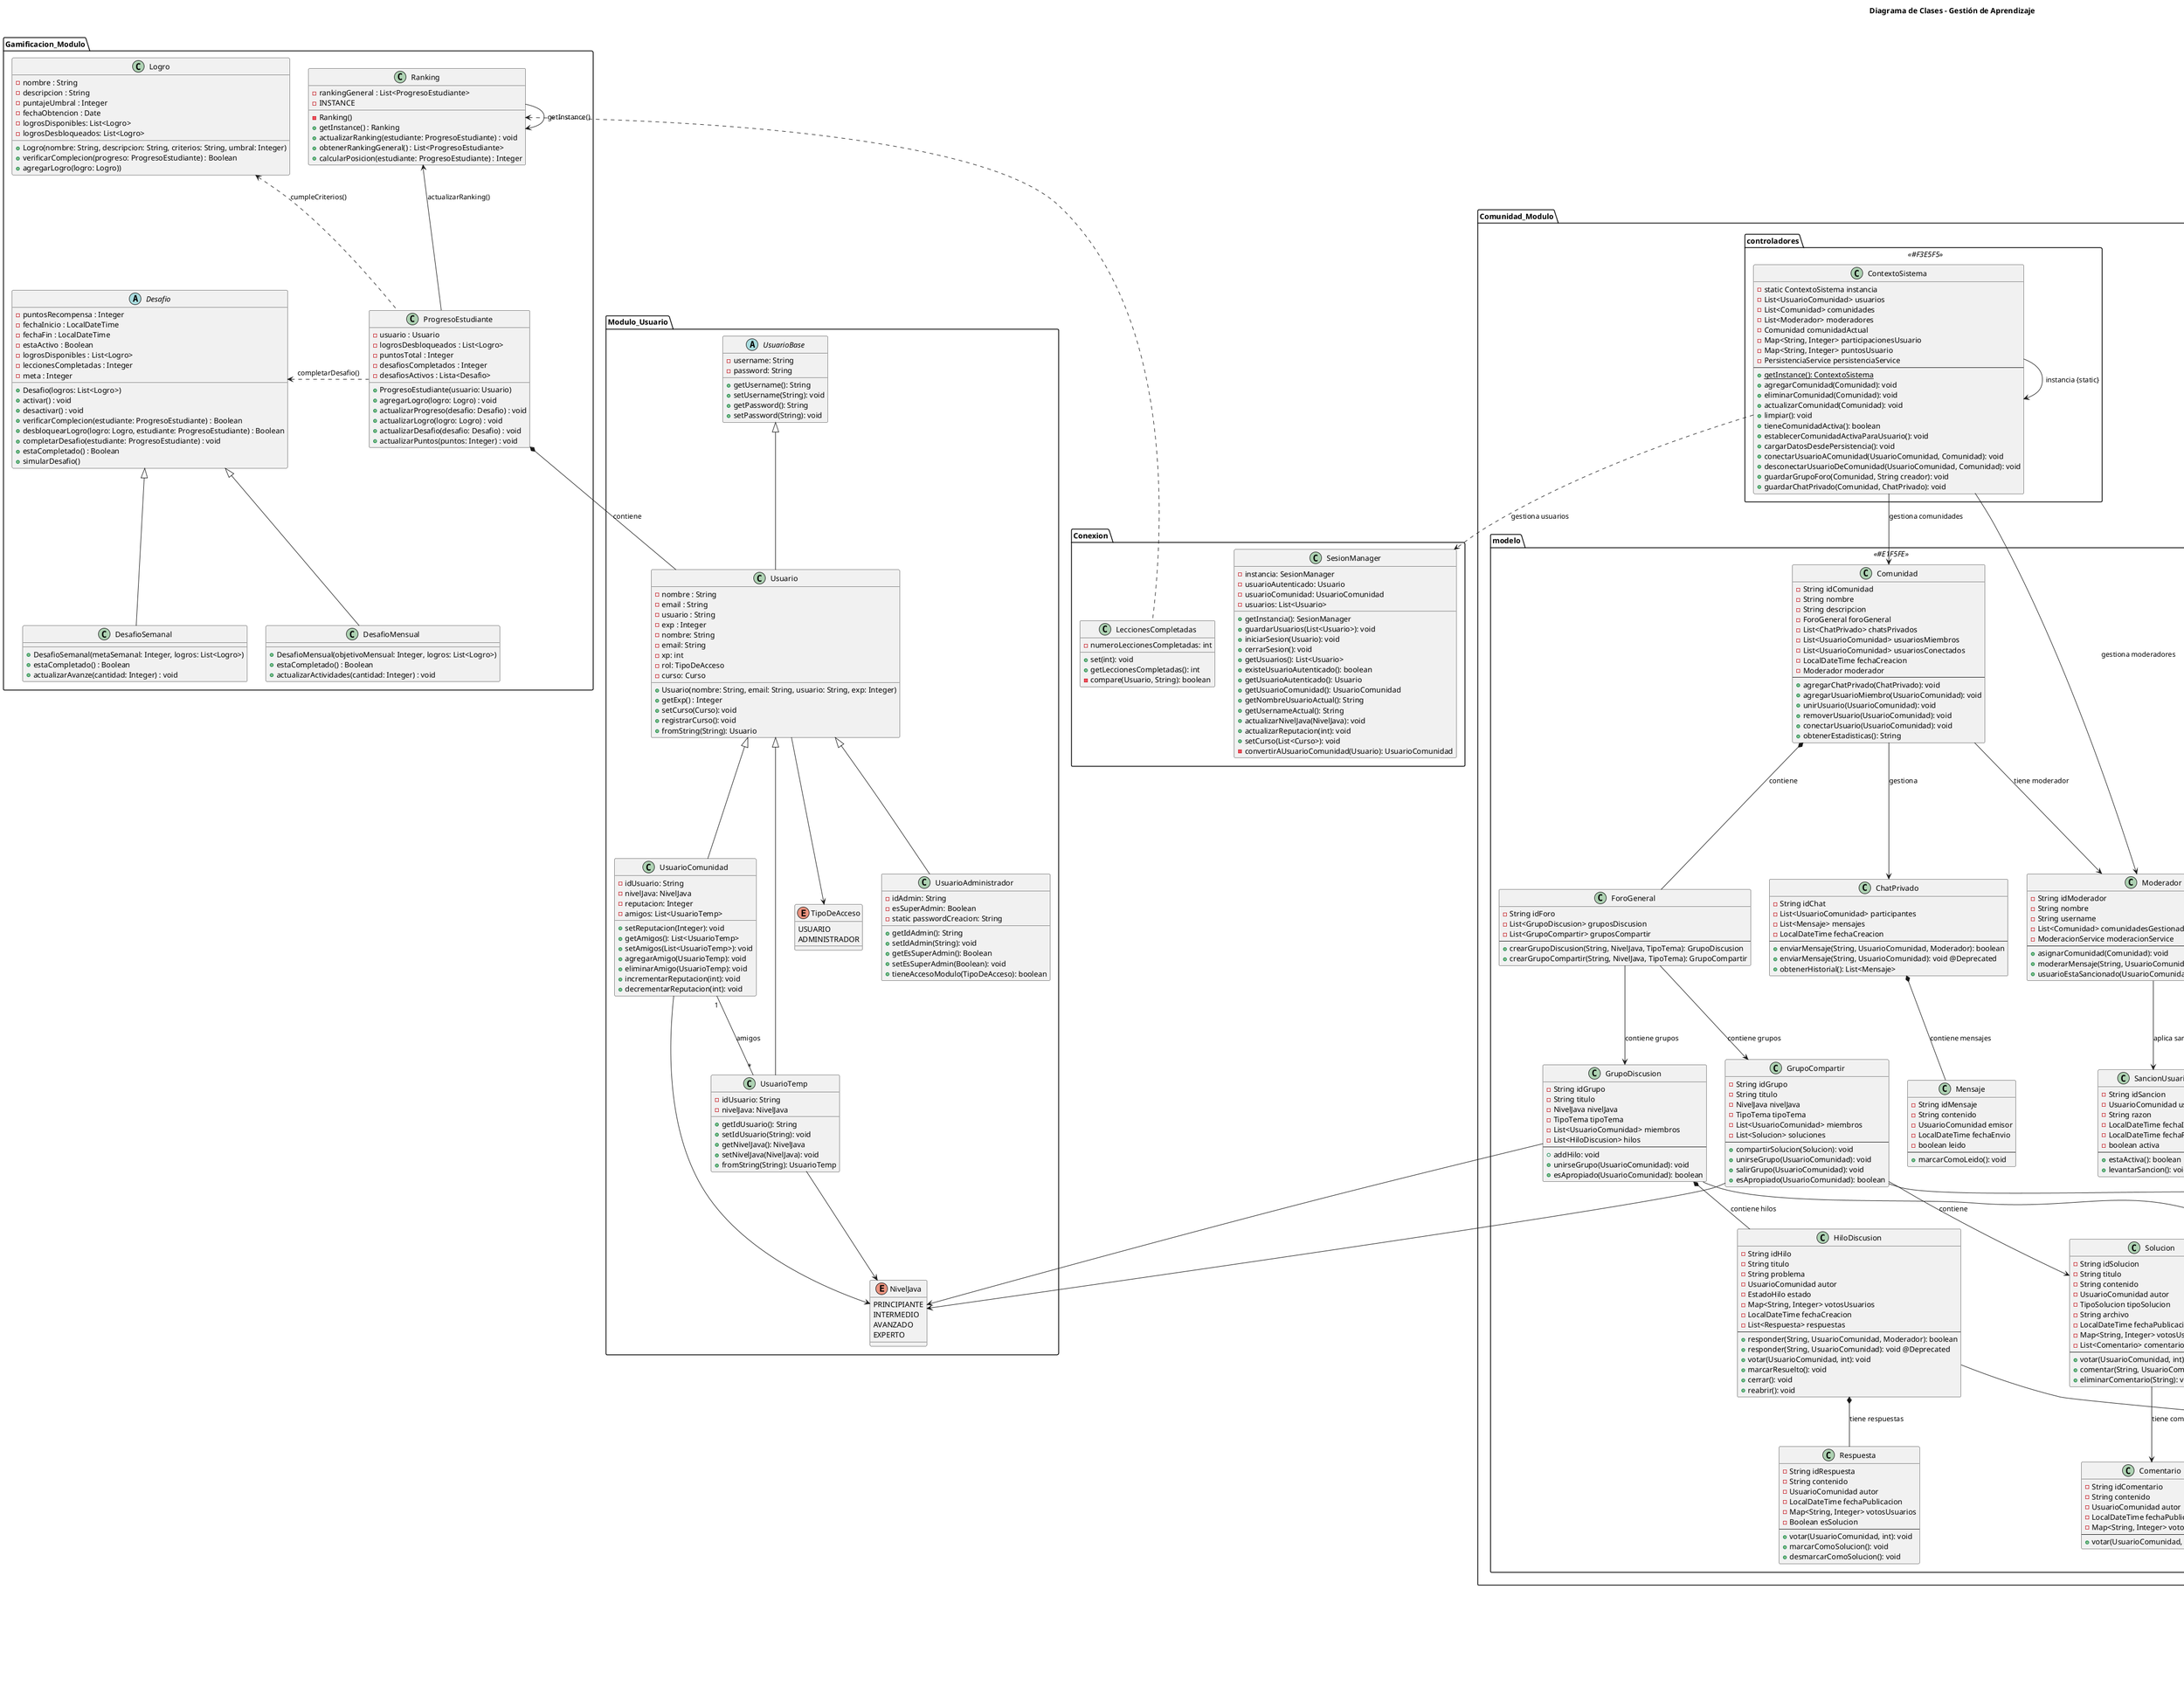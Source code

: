 '*********************************'
@startuml Hello_Code
'Modulo Gamificacion'
package Modulo_Usuario {

    class Usuario {
            - nombre : String
            - email : String
            - usuario : String
            - exp : Integer
            + Usuario(nombre: String, email: String, usuario: String, exp: Integer)
            + getExp() : Integer
        }

}

package "Gamificacion_Modulo" {

    class Logro {
        - nombre : String
        - descripcion : String
        - puntajeUmbral : Integer
        - fechaObtencion : Date
        - logrosDisponibles: List<Logro>
        - logrosDesbloqueados: List<Logro>
        + Logro(nombre: String, descripcion: String, criterios: String, umbral: Integer)
        + verificarComplecion(progreso: ProgresoEstudiante) : Boolean
        'Hablar de agregarLogro
        +agregarLogro(logro: Logro))
    }

    abstract class Desafio {
        - puntosRecompensa : Integer
        - fechaInicio : LocalDateTime
        - fechaFin : LocalDateTime
        - estaActivo : Boolean
        - logrosDisponibles : List<Logro>
        - leccionesCompletadas : Integer
        - meta : Integer
        'Cual es la diferencia entre verificarComplecion y estaCompletado?
        + Desafio(logros: List<Logro>)
        + activar() : void
        + desactivar() : void
        + verificarComplecion(estudiante: ProgresoEstudiante) : Boolean
        + desbloquearLogro(logro: Logro, estudiante: ProgresoEstudiante) : Boolean
        + completarDesafio(estudiante: ProgresoEstudiante) : void
        + estaCompletado() : Boolean
        + simularDesafio()
    }

    class DesafioSemanal {

        + DesafioSemanal(metaSemanal: Integer, logros: List<Logro>)
        + estaCompletado() : Boolean
        + actualizarAvanze(cantidad: Integer) : void
    }

    class DesafioMensual {

        + DesafioMensual(objetivoMensual: Integer, logros: List<Logro>)
        + estaCompletado() : Boolean
        + actualizarActividades(cantidad: Integer) : void
    }

    class ProgresoEstudiante {
        - usuario : Usuario
        - logrosDesbloqueados : List<Logro>
        - puntosTotal : Integer
        - desafiosCompletados : Integer
        - desafiosActivos : Lista<Desafio>

        + ProgresoEstudiante(usuario: Usuario)
        + agregarLogro(logro: Logro) : void
        + actualizarProgreso(desafio: Desafio) : void
        + actualizarLogro(logro: Logro) : void
        + actualizarDesafio(desafio: Desafio) : void
        + actualizarPuntos(puntos: Integer) : void
    }

    class Ranking {
        - rankingGeneral : List<ProgresoEstudiante>
        -INSTANCE
        - Ranking()
        + getInstance() : Ranking
        + actualizarRanking(estudiante: ProgresoEstudiante) : void
        + obtenerRankingGeneral() : List<ProgresoEstudiante>
        + calcularPosicion(estudiante: ProgresoEstudiante) : Integer
    }
    Ranking ->Ranking: getInstance()
    ' Relaciones de Herencia
    Desafio <|-- DesafioSemanal
    Desafio <|-- DesafioMensual

    ' Relaciones de Composición
    ProgresoEstudiante *-- Usuario : "contiene"


    ' Relaciones de Dependencia
    Logro <.. ProgresoEstudiante : "cumpleCriterios()"
    Desafio <. ProgresoEstudiante : "completarDesafio()"
    Ranking <-- ProgresoEstudiante : "actualizarRanking()"

}

'Modulo Comunidad'
!define ENTITY_COLOR #E1F5FE
!define ENUM_COLOR #FFF3E0
!define CONTROLLER_COLOR #F3E5F5
!define INTERFACE_COLOR #FFFDE7

package "Comunidad_Modulo" {

    package "modelo" <<ENTITY_COLOR>> {

        class Comunidad {
            - String idComunidad
            - String nombre
            - String descripcion
            - ForoGeneral foroGeneral
            - List<ChatPrivado> chatsPrivados
            - List<UsuarioComunidad> usuariosMiembros
            - List<UsuarioComunidad> usuariosConectados
            - LocalDateTime fechaCreacion
            - Moderador moderador
            --
            + agregarChatPrivado(ChatPrivado): void
            + agregarUsuarioMiembro(UsuarioComunidad): void
            + unirUsuario(UsuarioComunidad): void
            + removerUsuario(UsuarioComunidad): void
            + conectarUsuario(UsuarioComunidad): void
            + obtenerEstadisticas(): String
        }

        class ForoGeneral {
            - String idForo
            - List<GrupoDiscusion> gruposDiscusion
            - List<GrupoCompartir> gruposCompartir
            --
            + crearGrupoDiscusion(String, NivelJava, TipoTema): GrupoDiscusion
            + crearGrupoCompartir(String, NivelJava, TipoTema): GrupoCompartir
        }

        class GrupoDiscusion {
            - String idGrupo
            - String titulo
            - NivelJava nivelJava
            - TipoTema tipoTema
            - List<UsuarioComunidad> miembros
            - List<HiloDiscusion> hilos
            --
            + addHilo: void
            + unirseGrupo(UsuarioComunidad): void
            + esApropiado(UsuarioComunidad): boolean
        }

        class GrupoCompartir {
            - String idGrupo
            - String titulo
            - NivelJava nivelJava
            - TipoTema tipoTema
            - List<UsuarioComunidad> miembros
            - List<Solucion> soluciones
            --
            + compartirSolucion(Solucion): void
            + unirseGrupo(UsuarioComunidad): void
            + salirGrupo(UsuarioComunidad): void
            + esApropiado(UsuarioComunidad): boolean
        }

        class HiloDiscusion {
            - String idHilo
            - String titulo
            - String problema
            - UsuarioComunidad autor
            - EstadoHilo estado
            - Map<String, Integer> votosUsuarios
            - LocalDateTime fechaCreacion
            - List<Respuesta> respuestas
            --
            + responder(String, UsuarioComunidad, Moderador): boolean
            + responder(String, UsuarioComunidad): void @Deprecated
            + votar(UsuarioComunidad, int): void
            + marcarResuelto(): void
            + cerrar(): void
            + reabrir(): void
        }

        class Respuesta {
            - String idRespuesta
            - String contenido
            - UsuarioComunidad autor
            - LocalDateTime fechaPublicacion
            - Map<String, Integer> votosUsuarios
            - Boolean esSolucion
            --
            + votar(UsuarioComunidad, int): void
            + marcarComoSolucion(): void
            + desmarcarComoSolucion(): void
        }

        class ChatPrivado {
            - String idChat
            - List<UsuarioComunidad> participantes
            - List<Mensaje> mensajes
            - LocalDateTime fechaCreacion
            --
            + enviarMensaje(String, UsuarioComunidad, Moderador): boolean
            + enviarMensaje(String, UsuarioComunidad): void @Deprecated
            + obtenerHistorial(): List<Mensaje>
        }

        class Mensaje {
            - String idMensaje
            - String contenido
            - UsuarioComunidad emisor
            - LocalDateTime fechaEnvio
            - boolean leido
            --
            + marcarComoLeido(): void
        }

        class Solucion {
            - String idSolucion
            - String titulo
            - String contenido
            - UsuarioComunidad autor
            - TipoSolucion tipoSolucion
            - String archivo
            - LocalDateTime fechaPublicacion
            - Map<String, Integer> votosUsuarios
            - List<Comentario> comentarios
            --
            + votar(UsuarioComunidad, int): void
            + comentar(String, UsuarioComunidad): void
            + eliminarComentario(String): void
        }

        class Comentario {
            - String idComentario
            - String contenido
            - UsuarioComunidad autor
            - LocalDateTime fechaPublicacion
            - Map<String, Integer> votosUsuarios
            --
            + votar(UsuarioComunidad, int): void
        }

        class Moderador {
            - String idModerador
            - String nombre
            - String username
            - List<Comunidad> comunidadesGestionadas
            - ModeracionService moderacionService
            --
            + asignarComunidad(Comunidad): void
            + moderarMensaje(String, UsuarioComunidad): ResultadoModeracion
            + usuarioEstaSancionado(UsuarioComunidad usuario)
        }

        class SancionUsuario {
            - String idSancion
            - UsuarioComunidad usuario
            - String razon
            - LocalDateTime fechaInicio
            - LocalDateTime fechaFin
            - boolean activa
            --
            + estaActiva(): boolean
            + levantarSancion(): void
        }
    }

    package "enums" <<ENUM_COLOR>> {
        enum TipoTema {
            SINTAXIS
            POO
            ESTRUCTURAS_DATOS
            ALGORITMOS
            EXCEPCIONES
            FRAMEWORKS
        }

        enum EstadoHilo {
            ABIERTO
            CERRADO
            RESUELTO
        }

        enum TipoSolucion {
            CODIGO
            IMAGEN
            TEXTO
        }

        enum TipoInfraccion {
            LENGUAJE_OFENSIVO
            SPAM
            CAPS_LOCK
            REPETICION
            FUERA_TEMA
            NINGUNA
        }

    }

    package "controladores" <<CONTROLLER_COLOR>> {
        class ContextoSistema {
            - static ContextoSistema instancia
            - List<UsuarioComunidad> usuarios
            - List<Comunidad> comunidades
            - List<Moderador> moderadores
            - Comunidad comunidadActual
            - Map<String, Integer> participacionesUsuario
            - Map<String, Integer> puntosUsuario
            - PersistenciaService persistenciaService
            --
            + getInstance(): ContextoSistema {static}
            + agregarComunidad(Comunidad): void
            + eliminarComunidad(Comunidad): void
            + actualizarComunidad(Comunidad): void
            + limpiar(): void
            + tieneComunidadActiva(): boolean
            + establecerComunidadActivaParaUsuario(): void
            + cargarDatosDesdePersistencia(): void
            + conectarUsuarioAComunidad(UsuarioComunidad, Comunidad): void
            + desconectarUsuarioDeComunidad(UsuarioComunidad, Comunidad): void
            + guardarGrupoForo(Comunidad, String creador): void
            + guardarChatPrivado(Comunidad, ChatPrivado): void
        }
    }

}


' Relaciones principales del modelo - Simplificadas
Comunidad *-- ForoGeneral : "contiene"
Comunidad --> ChatPrivado : "gestiona"

Comunidad --> Moderador : "tiene moderador"

ForoGeneral --> GrupoDiscusion : "contiene grupos"
ForoGeneral --> GrupoCompartir : "contiene grupos"

GrupoDiscusion *-- HiloDiscusion : "contiene hilos"
GrupoCompartir --> Solucion : "contiene"

HiloDiscusion *-- Respuesta : "tiene respuestas"


ChatPrivado *-- Mensaje : "contiene mensajes"


Solucion --> Comentario : "tiene comentarios"



Moderador --> SancionUsuario : "aplica sanciones"


' Relaciones con enums - Simplificadas
GrupoDiscusion --> TipoTema

GrupoCompartir --> TipoTema

HiloDiscusion --> EstadoHilo
Solucion --> TipoSolucion

' Relaciones de controladores - Simplificadas

ContextoSistema --> Comunidad : "gestiona comunidades"
ContextoSistema --> Moderador : "gestiona moderadores"
ContextoSistema --> ContextoSistema : "instancia {static}"


'Modulo Ejercicios'
package "EjerciciosIteractivos_Modulo.Logic" {
    ' Interfaces
    interface EvaluadorRespuestas {
        + evaluarRespuestas(ArrayList<Respuesta>): ResultadoDeEvaluacion
    }

    interface Respuesta {
        + getRespuesta(): Object
    }

    ' Enums
    enum NivelDificultad {
        PRINCIPIANTE
        BASICO
        INTERMEDIO
        AVANZADO
        EXPERTO
        --
        + getDescripcion(): String
    }

    enum Lenguaje {
        JAVA
        PYTHON
        C
        PHP
    }

    ' Clases de Evaluación
    class ResultadoDeEvaluacion {
        - porcentajeDeAcerto: double
        --
        + ResultadoDeEvaluacion(porcentajeDeAcerto: double)
        + getPorcentajeDeAcerto(): double
    }

    class RespuestaString {
        - respuesta: String
        --
        + RespuestaString(respuesta: String)
        + getRespuesta(): Object
    }

    ' Clases de Ejercicios
    abstract class EjercicioBase {
        # instruccion: String
        # respuestasCorrectas: ArrayList<String>
        # nivelDificultad: NivelDificultad
        # lenguaje: Lenguaje
        --
        + EjercicioBase(instruccion, respuestasCorrectas, nivelDificultad, lenguaje)
        + getInstruccion(): String
        + getNivel(): NivelDificultad
        + getLenguaje(): Lenguaje
        + {abstract} evaluarRespuestas(ArrayList<Respuesta>): ResultadoDeEvaluacion
    }

    class EjercicioSeleccion {
        - opcionesDeSeleccion: ArrayList<String>
        --
        + getListOpciones(): ArrayList<String>
        + getOpcion(numOpcion: int): String
        + obtenerRespuestasCorrectas(): ArrayList<String>
        + evaluarRespuestas(ArrayList<Respuesta>): ResultadoDeEvaluacion
    }

    class EjercicioSeleccionBuilder {
        - instruccion: String
        - opcionesDeSeleccion: ArrayList<String>
        - respuestasCorrectas: ArrayList<String>
        - nivelDificultad: NivelDificultad
        - lenguaje: Lenguaje
        --
        + conInstruccion(instruccion: String): Builder
        + conOpcion(opcion: String): Builder
        + conOpciones(opciones: ArrayList<String>): Builder
        + conRespuestaCorrecta(respuestaCorrecta: String): Builder
        + conRespuestasCorrectas(respuestasCorrectas: ArrayList<String>): Builder
        + conNivel(nivelDificultad: NivelDificultad): Builder
        + conLenguaje(lenguaje: Lenguaje): Builder
        + construir(): EjercicioSeleccion
    }

    class EjercicioCompletarCodigo {
        - codigoIncompleto: String
        - partesFaltantes: ArrayList<String>
        - respuestasEsperadas: ArrayList<String>
        --
        + obtenerCodigoIncompleto(): String
        + obtenerPartesFaltantes(): ArrayList<String>
        + obtenerRespuestasEsperadas(): ArrayList<String>
        + obtenerNumeroPartesFaltantes(): int
        + evaluarRespuestas(ArrayList<Respuesta>): ResultadoDeEvaluacion
    }

    class EjercicioCompletarCodigoBuilder {
        - instruccion: String
        - codigoIncompleto: String
        - partesFaltantes: ArrayList<String>
        - respuestasEsperadas: ArrayList<String>
        - nivelDificultad: NivelDificultad
        - lenguaje: Lenguaje
        --
        + conInstruccion(instruccion: String): Builder
        + conCodigoIncompleto(codigoIncompleto: String): Builder
        + conParteFaltante(parteFaltante: String): Builder
        + conPartesFaltantes(partesFaltantes: ArrayList<String>): Builder
        + conRespuestaEsperada(respuestaEsperada: String): Builder
        + conRespuestasEsperadas(respuestasEsperadas: ArrayList<String>): Builder
        + conNivel(nivelDificultad: NivelDificultad): Builder
        + conLenguaje(lenguaje: Lenguaje): Builder
        + construir(): EjercicioCompletarCodigo
    }


' Relaciones de Implementación (Dependencia)
EjercicioBase ..|> EvaluadorRespuestas
RespuestaString ..|> Respuesta

' Relaciones de Herencia (Dependencia)
EjercicioSeleccion --|> EjercicioBase
EjercicioCompletarCodigo --|> EjercicioBase

' Relaciones de Composición (Composición fuerte - ciclo de vida compartido)
EjercicioBase --> NivelDificultad : "tiene"
EjercicioBase --> Lenguaje : "tiene"


' Relaciones de Asociación (Uso temporal)
EvaluadorRespuestas ..> Respuesta : "evalúa"
EvaluadorRespuestas ..> ResultadoDeEvaluacion : "retorna"

' Relaciones de Builder (Asociación de creación)
EjercicioSeleccionBuilder ..> EjercicioSeleccion : "construye"
EjercicioCompletarCodigoBuilder ..> EjercicioCompletarCodigo : "construye"
}

'Modulo Gestion de Aprendizaje'
title Diagrama de Clases - Gestión de Aprendizaje
package "GestionDeAprendizaje"{
    package "Logica" {
        class AprendizajeManager <<singleton>> {
            - static AprendizajeManager instancia
            - List<Curso> cursos
            --
            - AprendizajeManager()
            + static AprendizajeManager getInstancia()
            + void construirDatosDePrueba()
            + List<Curso> getCursos()
        }

        class Curso <<Entidad>> {
            - String id
            - String nombre
            - String descripcion
            - List<Ruta> rutas
            --
            + Curso(String id, String nombre, String descripcion)
            + void agregarRuta(Ruta ruta)
            + String getId()
            + String getNombre()
            + String getDescripcion()
            + List<Ruta> getRutas()
        }

        class Ruta <<Entidad>> {
            - String id
            - String nombre
            - String nivel
            - List<NodoRuta> nodos
            --
            + Ruta(String id, String nombre, String nivel)
            + void agregarNodo(NodoRuta nodo)
            + String getId()
            + String getNombre()
            + String getNivel()
            + List<NodoRuta> getNodos()
        }

        class NodoRuta <<Entidad>> {
            - int orden
            - boolean completado
            - Leccion leccion
            - List<RecursoAprendizaje> materialDeApoyo
            --
            + NodoRuta(int orden, Leccion leccion)
            + void agregarMaterialDeApoyo(RecursoAprendizaje recurso)
            + int getOrden()
            + boolean isCompletado()
            + void marcarComoCompletado()
            + Leccion getLeccion()
            + List<RecursoAprendizaje> getMaterialDeApoyo()
        }

        class ProgresoLecciones <<util>> {
            - static int leccionesCompletadas
            --
            + static void incrementarLeccionesCompletadas()
            + static int getLeccionesCompletadas()
        }
    }

    package "Modelo" {
        class RecursoAprendizaje <<abstract>> {
            - String titulo
            - String url
            - String tipo
            --
            + RecursoAprendizaje(String titulo, String url, String tipo)
            + String getTitulo()
            + String getUrl()
            + String getTipo()
        }

        class Articulo
        class DocumentoPDF
        class Video

        RecursoAprendizaje <|-- Articulo
        RecursoAprendizaje <|-- DocumentoPDF
        RecursoAprendizaje <|-- Video
    }



    ' Relaciones
    AprendizajeManager --> Curso
    Curso --> Ruta
    Ruta --> NodoRuta
    NodoRuta *-- RecursoAprendizaje
}

package Modulo_Leccion{
class Leccion{
    - listEjercicio<EjercicioBase> : EjercicioBase
    }
}


package Modulo_Usuario{
    ' Enumeraciones
    enum TipoDeAcceso {
      USUARIO
      ADMINISTRADOR
    }

    enum NivelJava {
      PRINCIPIANTE
      INTERMEDIO
      AVANZADO
      EXPERTO
    }

    ' Clases
    abstract class UsuarioBase {
      - username: String
      - password: String
      + getUsername(): String
      + setUsername(String): void
      + getPassword(): String
      + setPassword(String): void
    }

    class Usuario {
      - nombre: String
      - email: String
      - xp: int
      - rol: TipoDeAcceso
      - curso: Curso

      + setCurso(Curso): void
      + registrarCurso(): void
      + fromString(String): Usuario
    }

    class UsuarioAdministrador {
      - idAdmin: String
      - esSuperAdmin: Boolean
      - static passwordCreacion: String
      + getIdAdmin(): String
      + setIdAdmin(String): void
      + getEsSuperAdmin(): Boolean
      + setEsSuperAdmin(Boolean): void
      + tieneAccesoModulo(TipoDeAcceso): boolean
    }

    class UsuarioComunidad {
      - idUsuario: String
      - nivelJava: NivelJava
      - reputacion: Integer
      - amigos: List<UsuarioTemp>
      + setReputacion(Integer): void
      + getAmigos(): List<UsuarioTemp>
      + setAmigos(List<UsuarioTemp>): void
      + agregarAmigo(UsuarioTemp): void
      + eliminarAmigo(UsuarioTemp): void
      + incrementarReputacion(int): void
      + decrementarReputacion(int): void
    }

    class UsuarioTemp {
      - idUsuario: String
      - nivelJava: NivelJava
      + getIdUsuario(): String
      + setIdUsuario(String): void
      + getNivelJava(): NivelJava
      + setNivelJava(NivelJava): void
      + fromString(String): UsuarioTemp
    }

    ' Relaciones de herencia
    UsuarioBase <|-- Usuario
    Usuario <|-- UsuarioAdministrador
    Usuario <|-- UsuarioComunidad
    Usuario <|-- UsuarioTemp

    ' Asociación
    UsuarioComunidad "1" -- "*" UsuarioTemp : amigos
    Usuario --> TipoDeAcceso
    UsuarioComunidad --> NivelJava
    UsuarioTemp --> NivelJava
}
package Conexion{
    class LeccionesCompletadas {
      - numeroLeccionesCompletadas: int
      + set(int): void
      + getLeccionesCompletadas(): int
      - compare(Usuario, String): boolean
    }

    class SesionManager {
      - instancia: SesionManager
      - usuarioAutenticado: Usuario
      - usuarioComunidad: UsuarioComunidad
      - usuarios: List<Usuario>
      + getInstancia(): SesionManager
      + guardarUsuarios(List<Usuario>): void
      + iniciarSesion(Usuario): void
      + cerrarSesion(): void
      + getUsuarios(): List<Usuario>
      + existeUsuarioAutenticado(): boolean
      + getUsuarioAutenticado(): Usuario
      + getUsuarioComunidad(): UsuarioComunidad
      + getNombreUsuarioActual(): String
      + getUsernameActual(): String
      + actualizarNivelJava(NivelJava): void
      + actualizarReputacion(int): void
      + setCurso(List<Curso>): void
      - convertirAUsuarioComunidad(Usuario): UsuarioComunidad
    }
}
ContextoSistema ..> SesionManager : "gestiona usuarios"
Ranking <.. LeccionesCompletadas
NodoRuta o--> Modulo_Leccion.Leccion
Modulo_Leccion.Leccion o--> EjercicioBase
GrupoDiscusion --> Modulo_Usuario.NivelJava
GrupoCompartir --> Modulo_Usuario.NivelJava


@enduml